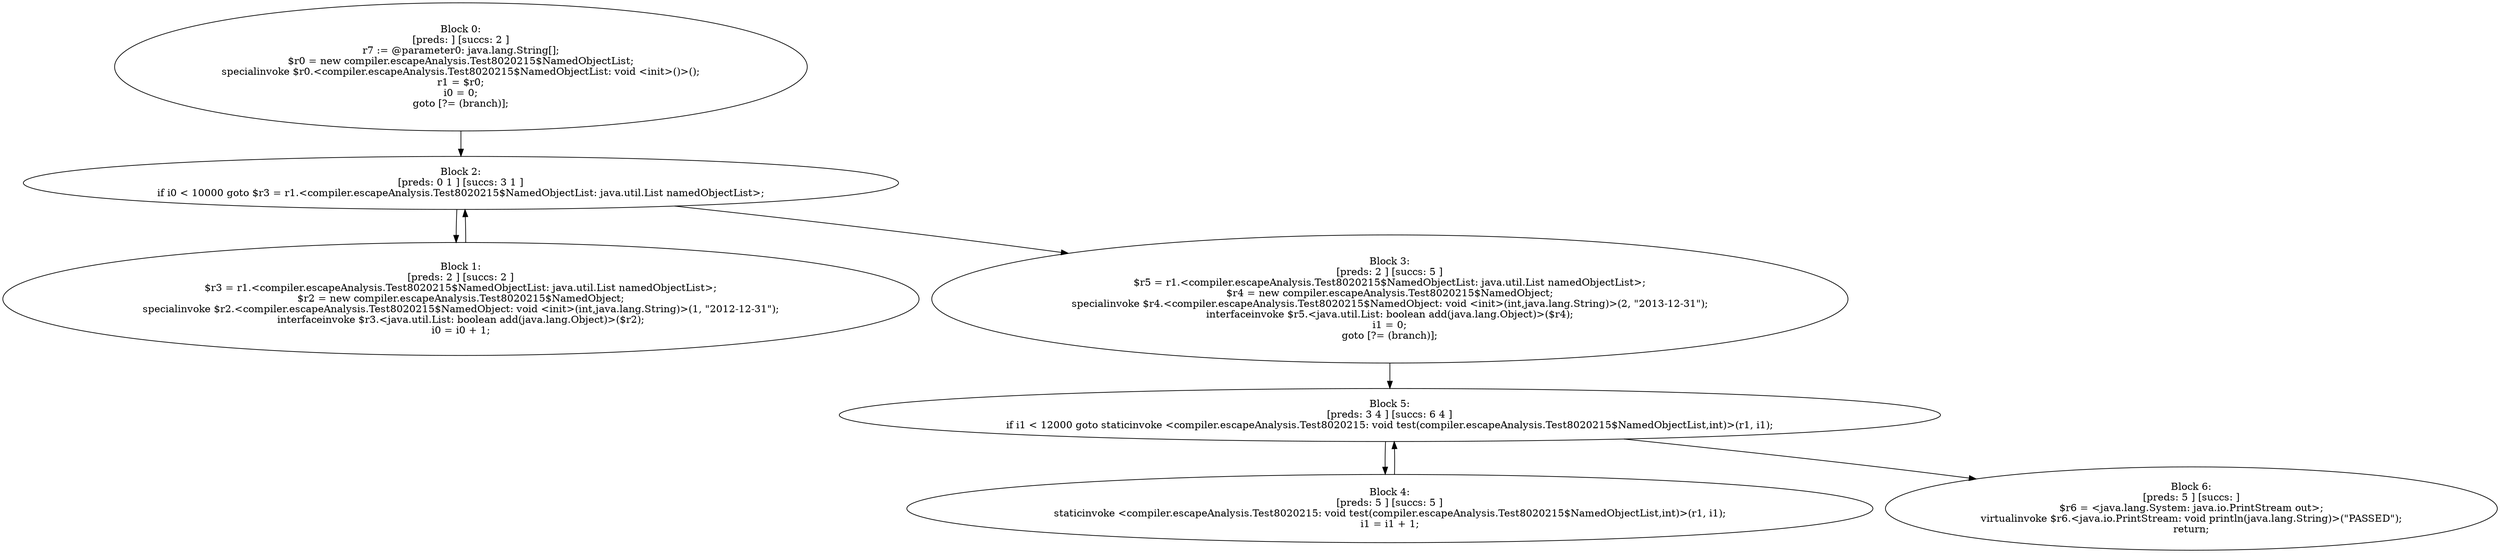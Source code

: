 digraph "unitGraph" {
    "Block 0:
[preds: ] [succs: 2 ]
r7 := @parameter0: java.lang.String[];
$r0 = new compiler.escapeAnalysis.Test8020215$NamedObjectList;
specialinvoke $r0.<compiler.escapeAnalysis.Test8020215$NamedObjectList: void <init>()>();
r1 = $r0;
i0 = 0;
goto [?= (branch)];
"
    "Block 1:
[preds: 2 ] [succs: 2 ]
$r3 = r1.<compiler.escapeAnalysis.Test8020215$NamedObjectList: java.util.List namedObjectList>;
$r2 = new compiler.escapeAnalysis.Test8020215$NamedObject;
specialinvoke $r2.<compiler.escapeAnalysis.Test8020215$NamedObject: void <init>(int,java.lang.String)>(1, \"2012-12-31\");
interfaceinvoke $r3.<java.util.List: boolean add(java.lang.Object)>($r2);
i0 = i0 + 1;
"
    "Block 2:
[preds: 0 1 ] [succs: 3 1 ]
if i0 < 10000 goto $r3 = r1.<compiler.escapeAnalysis.Test8020215$NamedObjectList: java.util.List namedObjectList>;
"
    "Block 3:
[preds: 2 ] [succs: 5 ]
$r5 = r1.<compiler.escapeAnalysis.Test8020215$NamedObjectList: java.util.List namedObjectList>;
$r4 = new compiler.escapeAnalysis.Test8020215$NamedObject;
specialinvoke $r4.<compiler.escapeAnalysis.Test8020215$NamedObject: void <init>(int,java.lang.String)>(2, \"2013-12-31\");
interfaceinvoke $r5.<java.util.List: boolean add(java.lang.Object)>($r4);
i1 = 0;
goto [?= (branch)];
"
    "Block 4:
[preds: 5 ] [succs: 5 ]
staticinvoke <compiler.escapeAnalysis.Test8020215: void test(compiler.escapeAnalysis.Test8020215$NamedObjectList,int)>(r1, i1);
i1 = i1 + 1;
"
    "Block 5:
[preds: 3 4 ] [succs: 6 4 ]
if i1 < 12000 goto staticinvoke <compiler.escapeAnalysis.Test8020215: void test(compiler.escapeAnalysis.Test8020215$NamedObjectList,int)>(r1, i1);
"
    "Block 6:
[preds: 5 ] [succs: ]
$r6 = <java.lang.System: java.io.PrintStream out>;
virtualinvoke $r6.<java.io.PrintStream: void println(java.lang.String)>(\"PASSED\");
return;
"
    "Block 0:
[preds: ] [succs: 2 ]
r7 := @parameter0: java.lang.String[];
$r0 = new compiler.escapeAnalysis.Test8020215$NamedObjectList;
specialinvoke $r0.<compiler.escapeAnalysis.Test8020215$NamedObjectList: void <init>()>();
r1 = $r0;
i0 = 0;
goto [?= (branch)];
"->"Block 2:
[preds: 0 1 ] [succs: 3 1 ]
if i0 < 10000 goto $r3 = r1.<compiler.escapeAnalysis.Test8020215$NamedObjectList: java.util.List namedObjectList>;
";
    "Block 1:
[preds: 2 ] [succs: 2 ]
$r3 = r1.<compiler.escapeAnalysis.Test8020215$NamedObjectList: java.util.List namedObjectList>;
$r2 = new compiler.escapeAnalysis.Test8020215$NamedObject;
specialinvoke $r2.<compiler.escapeAnalysis.Test8020215$NamedObject: void <init>(int,java.lang.String)>(1, \"2012-12-31\");
interfaceinvoke $r3.<java.util.List: boolean add(java.lang.Object)>($r2);
i0 = i0 + 1;
"->"Block 2:
[preds: 0 1 ] [succs: 3 1 ]
if i0 < 10000 goto $r3 = r1.<compiler.escapeAnalysis.Test8020215$NamedObjectList: java.util.List namedObjectList>;
";
    "Block 2:
[preds: 0 1 ] [succs: 3 1 ]
if i0 < 10000 goto $r3 = r1.<compiler.escapeAnalysis.Test8020215$NamedObjectList: java.util.List namedObjectList>;
"->"Block 3:
[preds: 2 ] [succs: 5 ]
$r5 = r1.<compiler.escapeAnalysis.Test8020215$NamedObjectList: java.util.List namedObjectList>;
$r4 = new compiler.escapeAnalysis.Test8020215$NamedObject;
specialinvoke $r4.<compiler.escapeAnalysis.Test8020215$NamedObject: void <init>(int,java.lang.String)>(2, \"2013-12-31\");
interfaceinvoke $r5.<java.util.List: boolean add(java.lang.Object)>($r4);
i1 = 0;
goto [?= (branch)];
";
    "Block 2:
[preds: 0 1 ] [succs: 3 1 ]
if i0 < 10000 goto $r3 = r1.<compiler.escapeAnalysis.Test8020215$NamedObjectList: java.util.List namedObjectList>;
"->"Block 1:
[preds: 2 ] [succs: 2 ]
$r3 = r1.<compiler.escapeAnalysis.Test8020215$NamedObjectList: java.util.List namedObjectList>;
$r2 = new compiler.escapeAnalysis.Test8020215$NamedObject;
specialinvoke $r2.<compiler.escapeAnalysis.Test8020215$NamedObject: void <init>(int,java.lang.String)>(1, \"2012-12-31\");
interfaceinvoke $r3.<java.util.List: boolean add(java.lang.Object)>($r2);
i0 = i0 + 1;
";
    "Block 3:
[preds: 2 ] [succs: 5 ]
$r5 = r1.<compiler.escapeAnalysis.Test8020215$NamedObjectList: java.util.List namedObjectList>;
$r4 = new compiler.escapeAnalysis.Test8020215$NamedObject;
specialinvoke $r4.<compiler.escapeAnalysis.Test8020215$NamedObject: void <init>(int,java.lang.String)>(2, \"2013-12-31\");
interfaceinvoke $r5.<java.util.List: boolean add(java.lang.Object)>($r4);
i1 = 0;
goto [?= (branch)];
"->"Block 5:
[preds: 3 4 ] [succs: 6 4 ]
if i1 < 12000 goto staticinvoke <compiler.escapeAnalysis.Test8020215: void test(compiler.escapeAnalysis.Test8020215$NamedObjectList,int)>(r1, i1);
";
    "Block 4:
[preds: 5 ] [succs: 5 ]
staticinvoke <compiler.escapeAnalysis.Test8020215: void test(compiler.escapeAnalysis.Test8020215$NamedObjectList,int)>(r1, i1);
i1 = i1 + 1;
"->"Block 5:
[preds: 3 4 ] [succs: 6 4 ]
if i1 < 12000 goto staticinvoke <compiler.escapeAnalysis.Test8020215: void test(compiler.escapeAnalysis.Test8020215$NamedObjectList,int)>(r1, i1);
";
    "Block 5:
[preds: 3 4 ] [succs: 6 4 ]
if i1 < 12000 goto staticinvoke <compiler.escapeAnalysis.Test8020215: void test(compiler.escapeAnalysis.Test8020215$NamedObjectList,int)>(r1, i1);
"->"Block 6:
[preds: 5 ] [succs: ]
$r6 = <java.lang.System: java.io.PrintStream out>;
virtualinvoke $r6.<java.io.PrintStream: void println(java.lang.String)>(\"PASSED\");
return;
";
    "Block 5:
[preds: 3 4 ] [succs: 6 4 ]
if i1 < 12000 goto staticinvoke <compiler.escapeAnalysis.Test8020215: void test(compiler.escapeAnalysis.Test8020215$NamedObjectList,int)>(r1, i1);
"->"Block 4:
[preds: 5 ] [succs: 5 ]
staticinvoke <compiler.escapeAnalysis.Test8020215: void test(compiler.escapeAnalysis.Test8020215$NamedObjectList,int)>(r1, i1);
i1 = i1 + 1;
";
}
